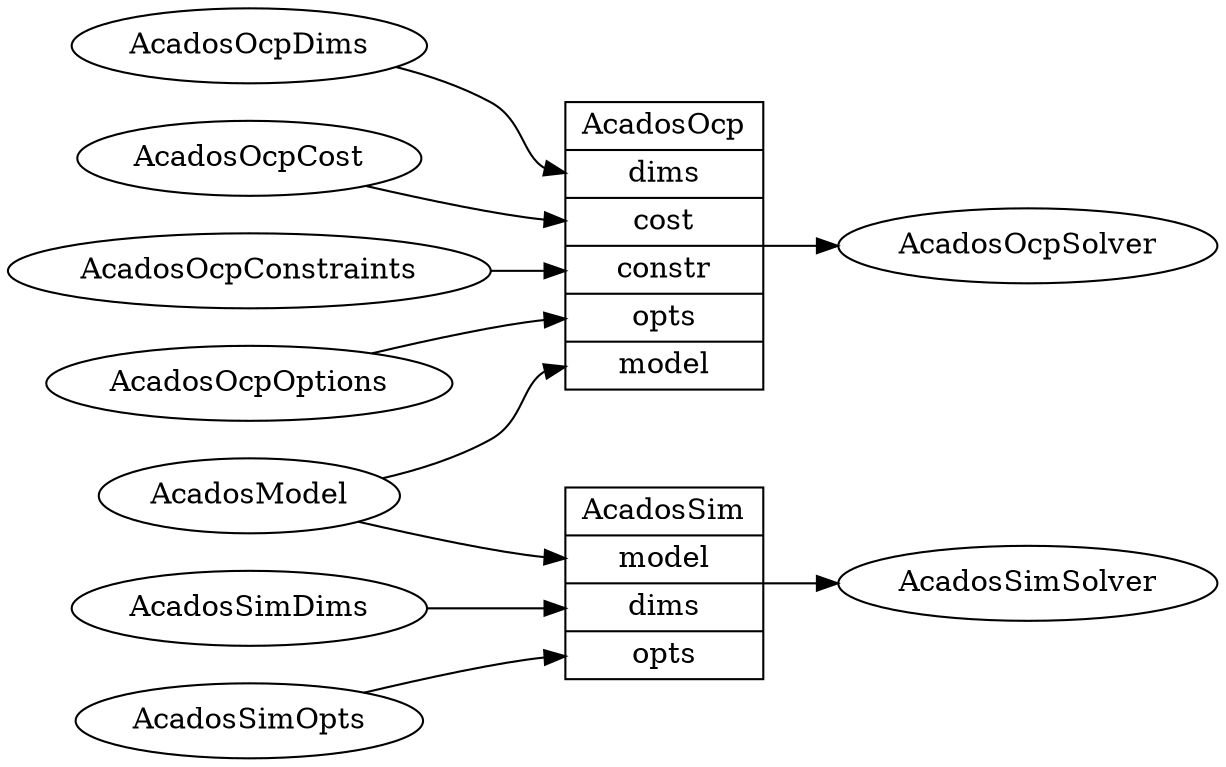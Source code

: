 // This file is used to draw the dependency graph of acados classes in the Python API documentation

// the graph
digraph ocp {
        // some graph-specific definitions
        graph [
               rankdir = "LR"
               bgcolor="transparent"
               ];

        // define solver nodes
        ocp_solver [label="AcadosOcpSolver"
                    href="https://docs.acados.org/python_api/index.html#acados_template.acados_ocp_solver.AcadosOcpSolver", target="_top"
                    style="filled", fillcolor="white"];
        ocp [label="<class> AcadosOcp | <dims> dims | <cost> cost | <constr> constr | <opts> opts | <model> model"
             shape = "record"
             href="https://docs.acados.org/python_api/index.html#acados_template.acados_ocp.AcadosOcp", target="_top"
             style="filled", fillcolor="white"];
        model [label="AcadosModel"
               href="https://docs.acados.org/python_api/index.html#acados_template.acados_model.AcadosModel", target="_top"
               style="filled", fillcolor="white"];
        ocpdims [label="AcadosOcpDims"
                 href="https://docs.acados.org/python_api/index.html#acados_template.acados_ocp.AcadosOcpDims", target="_top"
                 style="filled", fillcolor="white"];
        ocpcost [label="AcadosOcpCost"
                 href="https://docs.acados.org/python_api/index.html#acados_template.acados_ocp.AcadosOcpCost", target="_top"
                 style="filled", fillcolor="white"];
        ocpconstr [label="AcadosOcpConstraints"
                   href="https://docs.acados.org/python_api/index.html#acados_template.acados_ocp.AcadosOcpConstraints", target="_top"
                   style="filled", fillcolor="white"];
        ocpopts [label="AcadosOcpOptions"
                 href="https://docs.acados.org/python_api/index.html#acados_template.acados_ocp.AcadosOcpOptions", target="_top"
                 style="filled", fillcolor="white"];
        // ocp solver graph
        ocp -> ocp_solver
        model -> ocp:model;
        ocpdims -> ocp:dims;
        ocpcost -> ocp:cost;
        ocpconstr -> ocp:constr;
        ocpopts -> ocp:opts;

        // define sim nodes
        sim [label="<class> AcadosSim | <model> model| <dims> dims | <opts> opts"
             shape = "record"
             href="https://docs.acados.org/python_api/index.html#acados_template.acados_sim.AcadosSim", target="_top"
             style="filled", fillcolor="white"
             ];
        simdims [label="AcadosSimDims"
                 href="https://docs.acados.org/python_api/index.html#acados_template.acados_sim.AcadosSimDims", target="_top"
                 style="filled", fillcolor="white"
                 ];
        simopts [label="AcadosSimOpts"
                 href="https://docs.acados.org/python_api/index.html#acados_template.acados_sim.AcadosSimOpts", target="_top"
                 style="filled", fillcolor="white"
                 ];
        sim_solver [label="AcadosSimSolver"
                    href="https://docs.acados.org/python_api/index.html#acados_template.acados_sim_solver.AcadosSimSolver", target="_top"
                    style="filled", fillcolor="white"
                    ];

        // sim_solver graph
        model -> sim:model;
        simdims -> sim:dims;
        simopts -> sim:opts;
        sim -> sim_solver;
}
